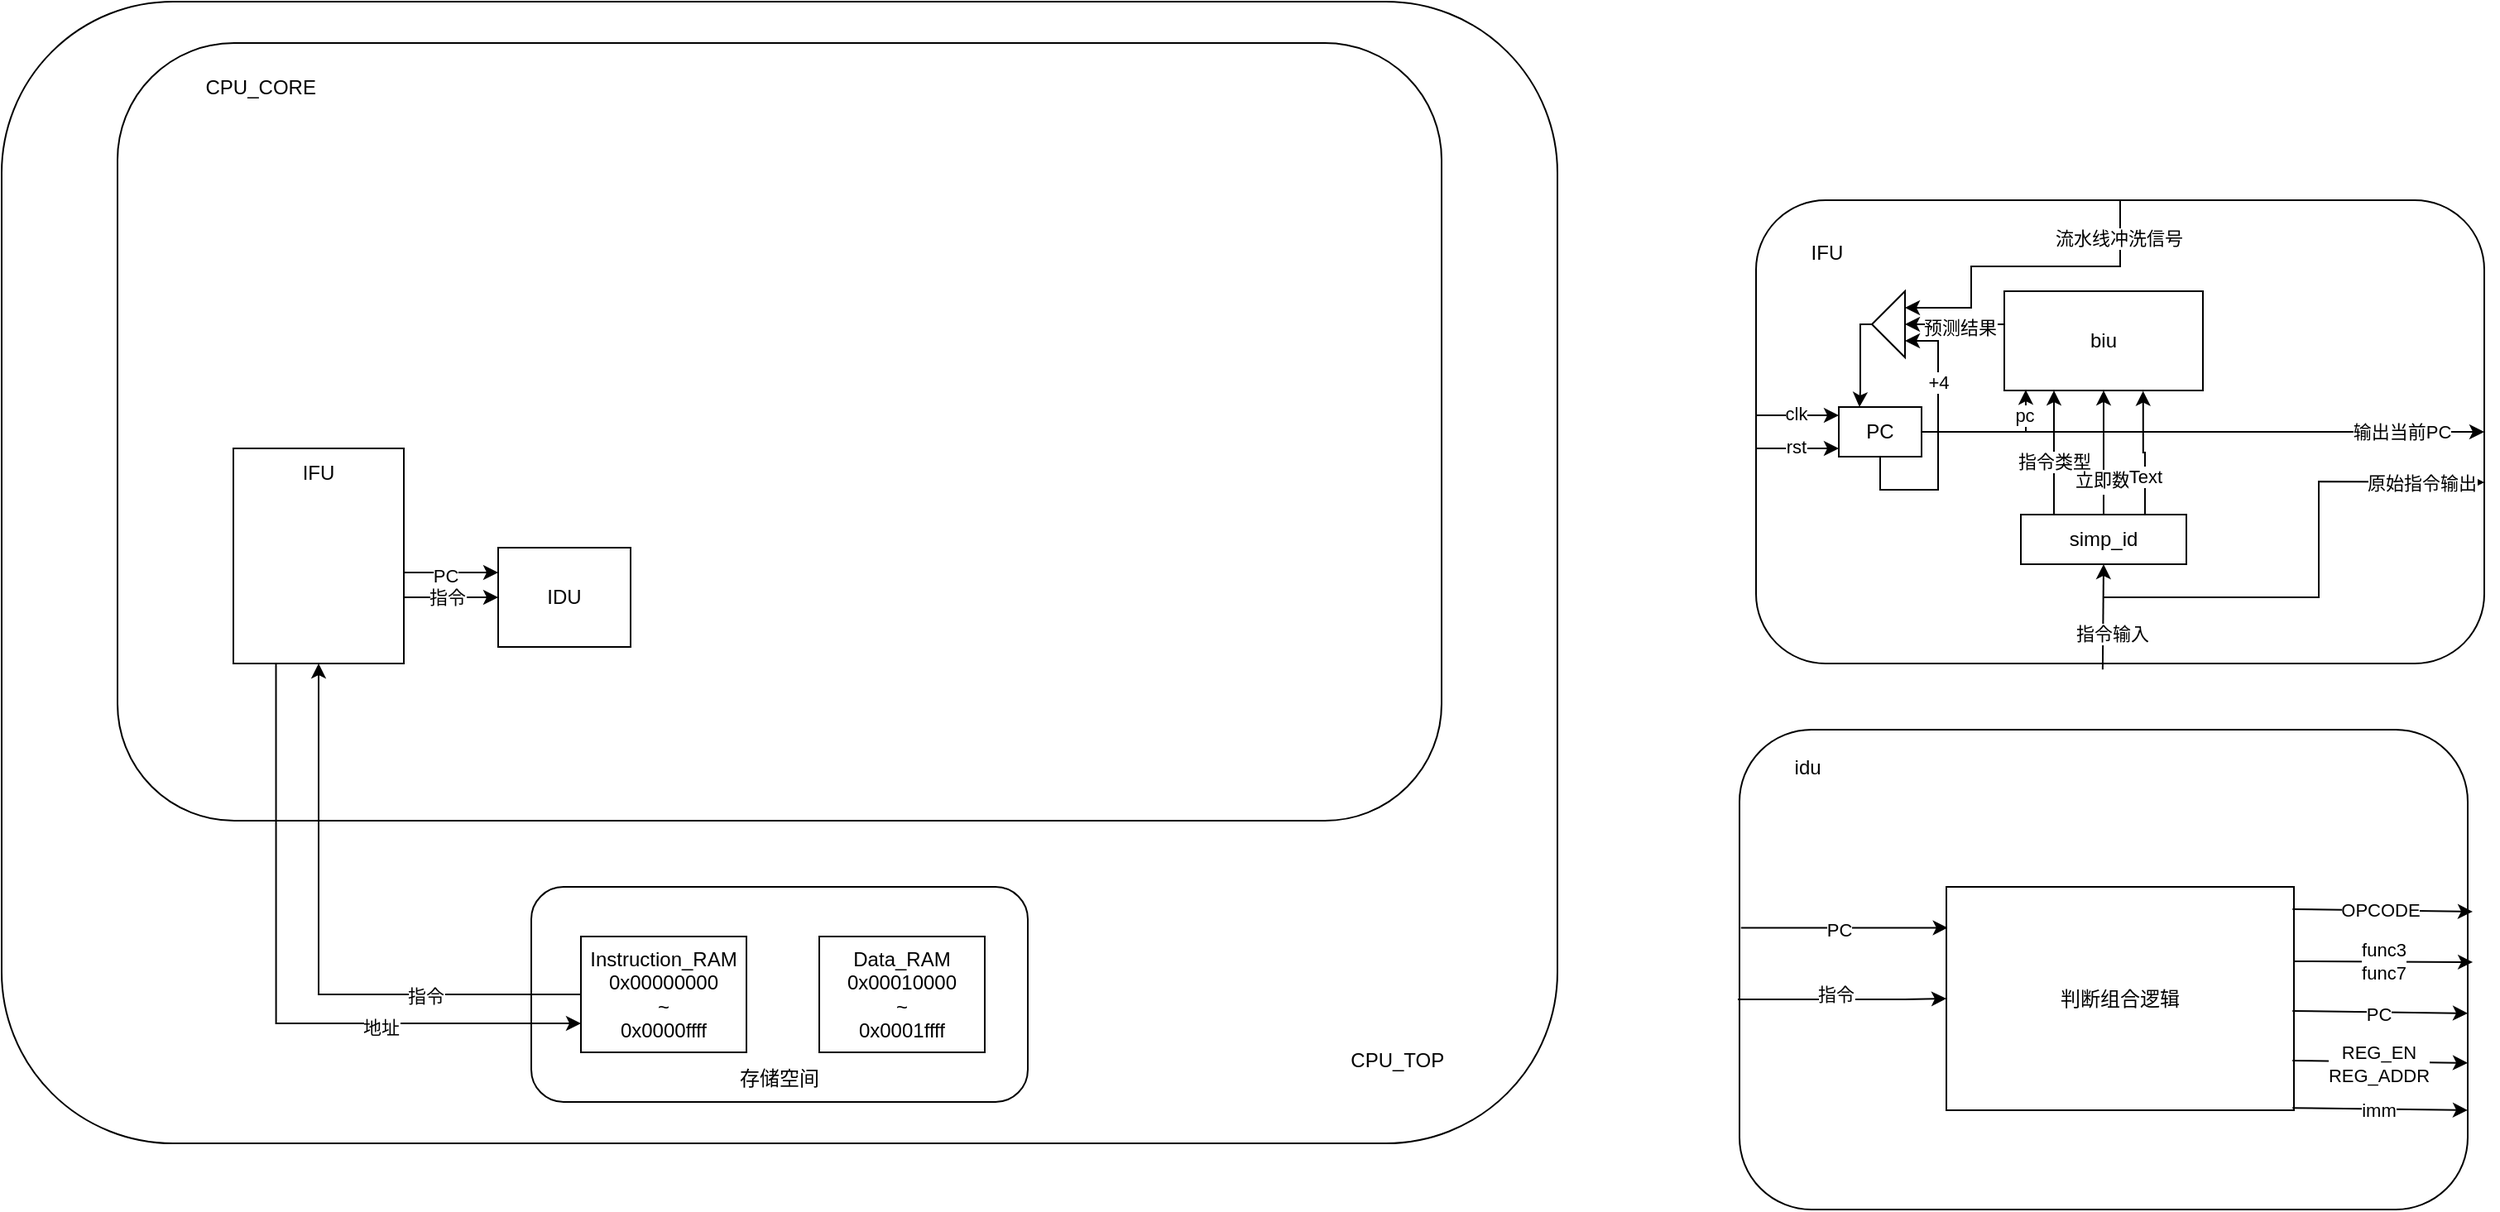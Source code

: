 <mxfile version="26.1.1">
  <diagram name="第 1 页" id="CBWIw415pbZ9zb2ca7yQ">
    <mxGraphModel dx="1844" dy="1842" grid="1" gridSize="10" guides="1" tooltips="1" connect="1" arrows="1" fold="1" page="1" pageScale="1" pageWidth="827" pageHeight="1169" math="0" shadow="0">
      <root>
        <mxCell id="0" />
        <mxCell id="1" parent="0" />
        <mxCell id="wLjQeloLzzBkNL0YK0-c-19" value="&lt;div&gt;&lt;br&gt;&lt;/div&gt;&lt;div&gt;&lt;br&gt;&lt;/div&gt;&lt;div&gt;&lt;br&gt;&lt;/div&gt;&lt;div&gt;&lt;br&gt;&lt;/div&gt;&lt;div&gt;&lt;br&gt;&lt;/div&gt;&lt;div&gt;&lt;br&gt;&lt;/div&gt;&lt;div&gt;&lt;br&gt;&lt;/div&gt;&lt;div&gt;&lt;br&gt;&lt;/div&gt;&lt;div&gt;&lt;br&gt;&lt;/div&gt;&lt;div&gt;&lt;br&gt;&lt;/div&gt;&lt;div&gt;&lt;br&gt;&lt;/div&gt;&lt;div&gt;&lt;br&gt;&lt;/div&gt;&lt;div&gt;&lt;br&gt;&lt;/div&gt;&lt;div&gt;&lt;br&gt;&lt;/div&gt;&lt;div&gt;&lt;br&gt;&lt;/div&gt;&lt;div&gt;&lt;br&gt;&lt;/div&gt;&lt;div&gt;&lt;br&gt;&lt;/div&gt;&lt;div&gt;&lt;br&gt;&lt;/div&gt;&lt;div&gt;&lt;br&gt;&lt;/div&gt;&lt;div&gt;&lt;br&gt;&lt;/div&gt;&lt;div&gt;&lt;br&gt;&lt;/div&gt;&lt;div&gt;&lt;br&gt;&lt;/div&gt;&lt;div&gt;&lt;br&gt;&lt;/div&gt;&lt;div&gt;&lt;br&gt;&lt;/div&gt;&lt;div&gt;&lt;br&gt;&lt;/div&gt;&lt;div&gt;&lt;br&gt;&lt;/div&gt;&lt;div&gt;&lt;br&gt;&lt;/div&gt;&lt;div&gt;&lt;br&gt;&lt;/div&gt;&lt;div&gt;&lt;br&gt;&lt;/div&gt;&lt;div&gt;&lt;br&gt;&lt;/div&gt;&lt;div&gt;&lt;br&gt;&lt;/div&gt;&lt;div&gt;&lt;br&gt;&lt;/div&gt;&lt;div&gt;&lt;br&gt;&lt;/div&gt;&lt;div&gt;&lt;br&gt;&lt;/div&gt;&lt;div&gt;&lt;br&gt;&lt;/div&gt;&lt;div&gt;&lt;br&gt;&lt;/div&gt;&lt;div&gt;&lt;br&gt;&lt;/div&gt;&lt;div&gt;&lt;br&gt;&lt;/div&gt;&lt;div&gt;&lt;br&gt;&lt;/div&gt;&lt;div&gt;&lt;br&gt;&lt;/div&gt;&lt;div&gt;&lt;br&gt;&lt;/div&gt;&amp;nbsp; &amp;nbsp; &amp;nbsp; &amp;nbsp; &amp;nbsp; &amp;nbsp; &amp;nbsp; &amp;nbsp; &amp;nbsp; &amp;nbsp; &amp;nbsp; &amp;nbsp; &amp;nbsp; &amp;nbsp; &amp;nbsp; &amp;nbsp; &amp;nbsp; &amp;nbsp; &amp;nbsp; &amp;nbsp; &amp;nbsp;&lt;span style=&quot;white-space: pre;&quot;&gt;&#x9;&lt;/span&gt;&lt;span style=&quot;white-space: pre;&quot;&gt;&#x9;&lt;/span&gt;&lt;span style=&quot;white-space: pre;&quot;&gt;&#x9;&lt;/span&gt;&lt;span style=&quot;white-space: pre;&quot;&gt;&#x9;&lt;/span&gt;&lt;span style=&quot;white-space: pre;&quot;&gt;&#x9;&lt;/span&gt;&lt;span style=&quot;white-space: pre;&quot;&gt;&#x9;&lt;/span&gt;&lt;span style=&quot;white-space: pre;&quot;&gt;&#x9;&lt;/span&gt;&lt;span style=&quot;white-space: pre;&quot;&gt;&#x9;&lt;/span&gt;&lt;span style=&quot;white-space: pre;&quot;&gt;&#x9;&lt;/span&gt;&lt;span style=&quot;white-space: pre;&quot;&gt;&#x9;&lt;/span&gt;&lt;span style=&quot;white-space: pre;&quot;&gt;&#x9;&lt;/span&gt;&lt;span style=&quot;white-space: pre;&quot;&gt;&#x9;&lt;/span&gt;&lt;span style=&quot;white-space: pre;&quot;&gt;&#x9;&lt;/span&gt;&lt;span style=&quot;white-space: pre;&quot;&gt;&#x9;&lt;/span&gt;&lt;span style=&quot;white-space: pre;&quot;&gt;&#x9;&lt;/span&gt;&lt;span style=&quot;white-space: pre;&quot;&gt;&#x9;&lt;/span&gt;&lt;span style=&quot;white-space: pre;&quot;&gt;&#x9;&lt;/span&gt;&lt;span style=&quot;white-space: pre;&quot;&gt;&#x9;&lt;/span&gt;&lt;span style=&quot;white-space: pre;&quot;&gt;&#x9;&lt;/span&gt;&lt;span style=&quot;white-space: pre;&quot;&gt;&#x9;&lt;/span&gt;&lt;span style=&quot;white-space: pre;&quot;&gt;&#x9;&lt;/span&gt;&lt;span style=&quot;white-space: pre;&quot;&gt;&#x9;&lt;/span&gt;&lt;span style=&quot;white-space: pre;&quot;&gt;&#x9;&lt;/span&gt;CPU_TOP" style="rounded=1;whiteSpace=wrap;html=1;" parent="1" vertex="1">
          <mxGeometry x="-100" y="-440" width="940" height="690" as="geometry" />
        </mxCell>
        <mxCell id="wLjQeloLzzBkNL0YK0-c-12" value="CPU_CORE&lt;span style=&quot;white-space: pre;&quot;&gt;&#x9;&lt;/span&gt;&lt;span style=&quot;white-space: pre;&quot;&gt;&#x9;&lt;/span&gt;&lt;span style=&quot;white-space: pre;&quot;&gt;&#x9;&lt;/span&gt;&lt;span style=&quot;white-space: pre;&quot;&gt;&#x9;&lt;/span&gt;&lt;span style=&quot;white-space: pre;&quot;&gt;&#x9;&lt;/span&gt;&lt;span style=&quot;white-space: pre;&quot;&gt;&#x9;&lt;/span&gt;&lt;span style=&quot;white-space: pre;&quot;&gt;&#x9;&lt;/span&gt;&lt;span style=&quot;white-space: pre;&quot;&gt;&#x9;&lt;/span&gt;&lt;span style=&quot;white-space: pre;&quot;&gt;&#x9;&lt;/span&gt;&lt;span style=&quot;white-space: pre;&quot;&gt;&#x9;&lt;/span&gt;&lt;span style=&quot;white-space: pre;&quot;&gt;&#x9;&lt;/span&gt;&lt;span style=&quot;white-space: pre;&quot;&gt;&#x9;&lt;/span&gt;&lt;span style=&quot;white-space: pre;&quot;&gt;&#x9;&lt;/span&gt;&lt;span style=&quot;white-space: pre;&quot;&gt;&#x9;&lt;/span&gt;&lt;span style=&quot;white-space: pre;&quot;&gt;&#x9;&lt;/span&gt;&lt;span style=&quot;white-space: pre;&quot;&gt;&#x9;&lt;/span&gt;&lt;span style=&quot;white-space: pre;&quot;&gt;&#x9;&lt;/span&gt;&lt;span style=&quot;white-space: pre;&quot;&gt;&#x9;&lt;/span&gt;&lt;span style=&quot;white-space: pre;&quot;&gt;&#x9;&lt;/span&gt;&lt;span style=&quot;white-space: pre;&quot;&gt;&#x9;&lt;/span&gt;&lt;span style=&quot;white-space: pre;&quot;&gt;&#x9;&lt;/span&gt;&lt;span style=&quot;white-space: pre;&quot;&gt;&#x9;&lt;/span&gt;&lt;span style=&quot;white-space: pre;&quot;&gt;&#x9;&lt;/span&gt;&lt;span style=&quot;white-space: pre;&quot;&gt;&#x9;&lt;/span&gt;&lt;div&gt;&lt;br&gt;&lt;/div&gt;&lt;div&gt;&lt;br&gt;&lt;/div&gt;&lt;div&gt;&lt;br&gt;&lt;/div&gt;&lt;div&gt;&lt;br&gt;&lt;/div&gt;&lt;div&gt;&lt;br&gt;&lt;/div&gt;&lt;div&gt;&lt;br&gt;&lt;/div&gt;&lt;div&gt;&lt;br&gt;&lt;/div&gt;&lt;div&gt;&lt;br&gt;&lt;/div&gt;&lt;div&gt;&lt;br&gt;&lt;/div&gt;&lt;div&gt;&lt;br&gt;&lt;/div&gt;&lt;div&gt;&lt;br&gt;&lt;/div&gt;&lt;div&gt;&lt;br&gt;&lt;/div&gt;&lt;div&gt;&lt;br&gt;&lt;/div&gt;&lt;div&gt;&lt;br&gt;&lt;div&gt;&lt;br&gt;&lt;/div&gt;&lt;div&gt;&lt;br&gt;&lt;/div&gt;&lt;div&gt;&lt;br&gt;&lt;/div&gt;&lt;div&gt;&lt;br&gt;&lt;/div&gt;&lt;div&gt;&lt;br&gt;&lt;/div&gt;&lt;div&gt;&lt;br&gt;&lt;/div&gt;&lt;div&gt;&lt;br&gt;&lt;/div&gt;&lt;div&gt;&lt;br&gt;&lt;/div&gt;&lt;div&gt;&lt;br&gt;&lt;/div&gt;&lt;div&gt;&lt;br&gt;&lt;/div&gt;&lt;div&gt;&lt;br&gt;&lt;/div&gt;&lt;div&gt;&lt;br&gt;&lt;/div&gt;&lt;div&gt;&lt;br&gt;&lt;/div&gt;&lt;div&gt;&lt;br&gt;&lt;/div&gt;&lt;div&gt;&lt;br&gt;&lt;/div&gt;&lt;/div&gt;" style="rounded=1;whiteSpace=wrap;html=1;" parent="1" vertex="1">
          <mxGeometry x="-30" y="-415" width="800" height="470" as="geometry" />
        </mxCell>
        <mxCell id="wLjQeloLzzBkNL0YK0-c-11" value="&lt;div&gt;&lt;br&gt;&lt;/div&gt;&lt;div&gt;&lt;br&gt;&lt;/div&gt;&lt;div&gt;&lt;br&gt;&lt;/div&gt;&lt;div&gt;&lt;br&gt;&lt;/div&gt;&lt;div&gt;&lt;br&gt;&lt;/div&gt;&lt;div&gt;&lt;br&gt;&lt;/div&gt;&lt;div&gt;&lt;br&gt;&lt;/div&gt;存储空间" style="rounded=1;whiteSpace=wrap;html=1;" parent="1" vertex="1">
          <mxGeometry x="220" y="95" width="300" height="130" as="geometry" />
        </mxCell>
        <mxCell id="sSZYeHJpaZlJZToj6tJn-16" style="edgeStyle=orthogonalEdgeStyle;rounded=0;orthogonalLoop=1;jettySize=auto;html=1;exitX=0;exitY=0.5;exitDx=0;exitDy=0;entryX=0.5;entryY=1;entryDx=0;entryDy=0;" parent="1" source="wLjQeloLzzBkNL0YK0-c-2" target="wLjQeloLzzBkNL0YK0-c-13" edge="1">
          <mxGeometry relative="1" as="geometry" />
        </mxCell>
        <mxCell id="sSZYeHJpaZlJZToj6tJn-17" value="指令" style="edgeLabel;html=1;align=center;verticalAlign=middle;resizable=0;points=[];" parent="sSZYeHJpaZlJZToj6tJn-16" vertex="1" connectable="0">
          <mxGeometry x="-0.474" y="1" relative="1" as="geometry">
            <mxPoint as="offset" />
          </mxGeometry>
        </mxCell>
        <mxCell id="wLjQeloLzzBkNL0YK0-c-2" value="Instruction_RAM&lt;div&gt;0x00000000&lt;/div&gt;&lt;div&gt;~&lt;br&gt;0x0000ffff&lt;/div&gt;" style="rounded=0;whiteSpace=wrap;html=1;" parent="1" vertex="1">
          <mxGeometry x="250" y="125" width="100" height="70" as="geometry" />
        </mxCell>
        <mxCell id="wLjQeloLzzBkNL0YK0-c-3" value="Data&lt;span style=&quot;background-color: transparent; color: light-dark(rgb(0, 0, 0), rgb(255, 255, 255));&quot;&gt;_RAM&lt;/span&gt;&lt;div&gt;&lt;div&gt;0x00010000&lt;/div&gt;&lt;div&gt;~&lt;br&gt;0x0001ffff&lt;/div&gt;&lt;/div&gt;" style="rounded=0;whiteSpace=wrap;html=1;" parent="1" vertex="1">
          <mxGeometry x="394" y="125" width="100" height="70" as="geometry" />
        </mxCell>
        <mxCell id="sSZYeHJpaZlJZToj6tJn-2" style="edgeStyle=orthogonalEdgeStyle;rounded=0;orthogonalLoop=1;jettySize=auto;html=1;exitX=1;exitY=0.5;exitDx=0;exitDy=0;entryX=0;entryY=0.5;entryDx=0;entryDy=0;" parent="1" source="wLjQeloLzzBkNL0YK0-c-13" target="sSZYeHJpaZlJZToj6tJn-1" edge="1">
          <mxGeometry relative="1" as="geometry">
            <Array as="points">
              <mxPoint x="143" y="-80" />
              <mxPoint x="200" y="-80" />
            </Array>
          </mxGeometry>
        </mxCell>
        <mxCell id="sSZYeHJpaZlJZToj6tJn-3" value="指令" style="edgeLabel;html=1;align=center;verticalAlign=middle;resizable=0;points=[];" parent="sSZYeHJpaZlJZToj6tJn-2" vertex="1" connectable="0">
          <mxGeometry x="0.118" y="-3" relative="1" as="geometry">
            <mxPoint x="5" y="-3" as="offset" />
          </mxGeometry>
        </mxCell>
        <mxCell id="sSZYeHJpaZlJZToj6tJn-14" style="edgeStyle=orthogonalEdgeStyle;rounded=0;orthogonalLoop=1;jettySize=auto;html=1;exitX=0.25;exitY=1;exitDx=0;exitDy=0;entryX=0;entryY=0.75;entryDx=0;entryDy=0;" parent="1" source="wLjQeloLzzBkNL0YK0-c-13" target="wLjQeloLzzBkNL0YK0-c-2" edge="1">
          <mxGeometry relative="1" as="geometry" />
        </mxCell>
        <mxCell id="sSZYeHJpaZlJZToj6tJn-15" value="地址" style="edgeLabel;html=1;align=center;verticalAlign=middle;resizable=0;points=[];" parent="sSZYeHJpaZlJZToj6tJn-14" vertex="1" connectable="0">
          <mxGeometry x="0.395" y="-2" relative="1" as="geometry">
            <mxPoint as="offset" />
          </mxGeometry>
        </mxCell>
        <mxCell id="sSZYeHJpaZlJZToj6tJn-50" style="edgeStyle=orthogonalEdgeStyle;rounded=0;orthogonalLoop=1;jettySize=auto;html=1;exitX=1;exitY=0.5;exitDx=0;exitDy=0;entryX=0;entryY=0.25;entryDx=0;entryDy=0;" parent="1" source="wLjQeloLzzBkNL0YK0-c-13" target="sSZYeHJpaZlJZToj6tJn-1" edge="1">
          <mxGeometry relative="1" as="geometry">
            <Array as="points">
              <mxPoint x="143" y="-95" />
            </Array>
          </mxGeometry>
        </mxCell>
        <mxCell id="sSZYeHJpaZlJZToj6tJn-51" value="PC" style="edgeLabel;html=1;align=center;verticalAlign=middle;resizable=0;points=[];" parent="sSZYeHJpaZlJZToj6tJn-50" vertex="1" connectable="0">
          <mxGeometry x="0.032" y="-2" relative="1" as="geometry">
            <mxPoint as="offset" />
          </mxGeometry>
        </mxCell>
        <mxCell id="wLjQeloLzzBkNL0YK0-c-13" value="IFU&lt;div&gt;&lt;br&gt;&lt;/div&gt;&lt;div&gt;&lt;br&gt;&lt;/div&gt;&lt;div&gt;&lt;br&gt;&lt;/div&gt;&lt;div&gt;&lt;br&gt;&lt;/div&gt;&lt;div&gt;&lt;br&gt;&lt;/div&gt;&lt;div&gt;&lt;div&gt;&lt;br&gt;&lt;/div&gt;&lt;div&gt;&lt;br&gt;&lt;/div&gt;&lt;/div&gt;" style="rounded=0;whiteSpace=wrap;html=1;" parent="1" vertex="1">
          <mxGeometry x="40" y="-170" width="103" height="130" as="geometry" />
        </mxCell>
        <mxCell id="sSZYeHJpaZlJZToj6tJn-1" value="IDU" style="rounded=0;whiteSpace=wrap;html=1;" parent="1" vertex="1">
          <mxGeometry x="200" y="-110" width="80" height="60" as="geometry" />
        </mxCell>
        <mxCell id="sSZYeHJpaZlJZToj6tJn-18" value="IFU&lt;span style=&quot;white-space: pre;&quot;&gt;&#x9;&lt;/span&gt;&lt;span style=&quot;white-space: pre;&quot;&gt;&#x9;&lt;/span&gt;&lt;span style=&quot;white-space: pre;&quot;&gt;&#x9;&lt;/span&gt;&lt;span style=&quot;white-space: pre;&quot;&gt;&#x9;&lt;/span&gt;&lt;span style=&quot;white-space: pre;&quot;&gt;&#x9;&lt;/span&gt;&lt;span style=&quot;white-space: pre;&quot;&gt;&#x9;&lt;/span&gt;&lt;span style=&quot;white-space: pre;&quot;&gt;&#x9;&lt;/span&gt;&lt;span style=&quot;white-space: pre;&quot;&gt;&#x9;&lt;/span&gt;&lt;span style=&quot;white-space: pre;&quot;&gt;&#x9;&lt;/span&gt;&lt;span style=&quot;white-space: pre;&quot;&gt;&#x9;&lt;/span&gt;&lt;span style=&quot;white-space: pre;&quot;&gt;&#x9;&lt;/span&gt;&lt;span style=&quot;white-space: pre;&quot;&gt;&#x9;&lt;/span&gt;&lt;span style=&quot;white-space: pre;&quot;&gt;&#x9;&lt;/span&gt;&lt;span style=&quot;white-space: pre;&quot;&gt;&#x9;&lt;/span&gt;&lt;div&gt;&lt;br&gt;&lt;/div&gt;&lt;div&gt;&lt;br&gt;&lt;/div&gt;&lt;div&gt;&lt;br&gt;&lt;/div&gt;&lt;div&gt;&lt;br&gt;&lt;/div&gt;&lt;div&gt;&lt;br&gt;&lt;/div&gt;&lt;div&gt;&lt;br&gt;&lt;/div&gt;&lt;div&gt;&lt;br&gt;&lt;/div&gt;&lt;div&gt;&lt;br&gt;&lt;/div&gt;&lt;div&gt;&lt;br&gt;&lt;/div&gt;&lt;div&gt;&lt;br&gt;&lt;/div&gt;&lt;div&gt;&lt;br&gt;&lt;/div&gt;&lt;div&gt;&lt;br&gt;&lt;/div&gt;&lt;div&gt;&lt;br&gt;&lt;/div&gt;&lt;div&gt;&lt;br&gt;&lt;/div&gt;&lt;div&gt;&lt;br&gt;&lt;/div&gt;" style="rounded=1;whiteSpace=wrap;html=1;" parent="1" vertex="1">
          <mxGeometry x="960" y="-320" width="440" height="280" as="geometry" />
        </mxCell>
        <mxCell id="sSZYeHJpaZlJZToj6tJn-69" style="edgeStyle=orthogonalEdgeStyle;rounded=0;orthogonalLoop=1;jettySize=auto;html=1;exitX=0.5;exitY=0;exitDx=0;exitDy=0;entryX=0;entryY=0.75;entryDx=0;entryDy=0;" parent="1" source="sSZYeHJpaZlJZToj6tJn-18" target="sSZYeHJpaZlJZToj6tJn-49" edge="1">
          <mxGeometry relative="1" as="geometry">
            <Array as="points">
              <mxPoint x="1180" y="-280" />
              <mxPoint x="1090" y="-280" />
              <mxPoint x="1090" y="-255" />
            </Array>
          </mxGeometry>
        </mxCell>
        <mxCell id="sSZYeHJpaZlJZToj6tJn-71" value="流水线冲洗信号" style="edgeLabel;html=1;align=center;verticalAlign=middle;resizable=0;points=[];" parent="sSZYeHJpaZlJZToj6tJn-69" vertex="1" connectable="0">
          <mxGeometry x="-0.771" y="-1" relative="1" as="geometry">
            <mxPoint as="offset" />
          </mxGeometry>
        </mxCell>
        <mxCell id="sSZYeHJpaZlJZToj6tJn-73" style="edgeStyle=orthogonalEdgeStyle;rounded=0;orthogonalLoop=1;jettySize=auto;html=1;exitX=0.5;exitY=1;exitDx=0;exitDy=0;entryX=0;entryY=0.25;entryDx=0;entryDy=0;" parent="1" source="sSZYeHJpaZlJZToj6tJn-47" target="sSZYeHJpaZlJZToj6tJn-49" edge="1">
          <mxGeometry relative="1" as="geometry" />
        </mxCell>
        <mxCell id="sSZYeHJpaZlJZToj6tJn-74" value="+4" style="edgeLabel;html=1;align=center;verticalAlign=middle;resizable=0;points=[];" parent="sSZYeHJpaZlJZToj6tJn-73" vertex="1" connectable="0">
          <mxGeometry x="-0.496" y="-1" relative="1" as="geometry">
            <mxPoint x="13" y="-66" as="offset" />
          </mxGeometry>
        </mxCell>
        <mxCell id="sSZYeHJpaZlJZToj6tJn-47" value="PC" style="rounded=0;whiteSpace=wrap;html=1;" parent="1" vertex="1">
          <mxGeometry x="1010" y="-195" width="50" height="30" as="geometry" />
        </mxCell>
        <mxCell id="sSZYeHJpaZlJZToj6tJn-48" style="edgeStyle=orthogonalEdgeStyle;rounded=0;orthogonalLoop=1;jettySize=auto;html=1;exitX=1;exitY=0.5;exitDx=0;exitDy=0;entryX=0.25;entryY=0;entryDx=0;entryDy=0;" parent="1" source="sSZYeHJpaZlJZToj6tJn-49" target="sSZYeHJpaZlJZToj6tJn-47" edge="1">
          <mxGeometry relative="1" as="geometry">
            <Array as="points">
              <mxPoint x="1023" y="-245" />
              <mxPoint x="1023" y="-205" />
            </Array>
          </mxGeometry>
        </mxCell>
        <mxCell id="sSZYeHJpaZlJZToj6tJn-49" value="" style="triangle;whiteSpace=wrap;html=1;rotation=-180;" parent="1" vertex="1">
          <mxGeometry x="1030" y="-265" width="20" height="40" as="geometry" />
        </mxCell>
        <mxCell id="sSZYeHJpaZlJZToj6tJn-52" value="" style="endArrow=classic;html=1;rounded=0;entryX=0.5;entryY=1;entryDx=0;entryDy=0;exitX=0.476;exitY=1.013;exitDx=0;exitDy=0;exitPerimeter=0;" parent="1" source="sSZYeHJpaZlJZToj6tJn-18" target="sSZYeHJpaZlJZToj6tJn-58" edge="1">
          <mxGeometry width="50" height="50" relative="1" as="geometry">
            <mxPoint x="1130" y="-39" as="sourcePoint" />
            <mxPoint x="1135" y="-99" as="targetPoint" />
            <Array as="points" />
          </mxGeometry>
        </mxCell>
        <mxCell id="sSZYeHJpaZlJZToj6tJn-54" value="指令输入" style="edgeLabel;html=1;align=center;verticalAlign=middle;resizable=0;points=[];" parent="sSZYeHJpaZlJZToj6tJn-52" vertex="1" connectable="0">
          <mxGeometry x="0.093" y="-3" relative="1" as="geometry">
            <mxPoint x="2" y="13" as="offset" />
          </mxGeometry>
        </mxCell>
        <mxCell id="sSZYeHJpaZlJZToj6tJn-53" value="" style="endArrow=classic;html=1;rounded=0;entryX=1;entryY=0.5;entryDx=0;entryDy=0;exitX=1;exitY=0.5;exitDx=0;exitDy=0;" parent="1" source="sSZYeHJpaZlJZToj6tJn-47" target="sSZYeHJpaZlJZToj6tJn-18" edge="1">
          <mxGeometry width="50" height="50" relative="1" as="geometry">
            <mxPoint x="1380" y="-185" as="sourcePoint" />
            <mxPoint x="1370" y="-265" as="targetPoint" />
            <Array as="points">
              <mxPoint x="1120" y="-180" />
            </Array>
          </mxGeometry>
        </mxCell>
        <mxCell id="sSZYeHJpaZlJZToj6tJn-57" value="输出当前PC" style="edgeLabel;html=1;align=center;verticalAlign=middle;resizable=0;points=[];" parent="sSZYeHJpaZlJZToj6tJn-53" vertex="1" connectable="0">
          <mxGeometry x="-0.036" y="-3" relative="1" as="geometry">
            <mxPoint x="126" y="-3" as="offset" />
          </mxGeometry>
        </mxCell>
        <mxCell id="sSZYeHJpaZlJZToj6tJn-62" style="edgeStyle=orthogonalEdgeStyle;rounded=0;orthogonalLoop=1;jettySize=auto;html=1;exitX=0.25;exitY=0;exitDx=0;exitDy=0;entryX=0.25;entryY=1;entryDx=0;entryDy=0;" parent="1" source="sSZYeHJpaZlJZToj6tJn-58" target="sSZYeHJpaZlJZToj6tJn-61" edge="1">
          <mxGeometry relative="1" as="geometry">
            <Array as="points">
              <mxPoint x="1140" y="-130" />
            </Array>
          </mxGeometry>
        </mxCell>
        <mxCell id="sSZYeHJpaZlJZToj6tJn-66" value="指令类型" style="edgeLabel;html=1;align=center;verticalAlign=middle;resizable=0;points=[];" parent="sSZYeHJpaZlJZToj6tJn-62" vertex="1" connectable="0">
          <mxGeometry x="-0.066" relative="1" as="geometry">
            <mxPoint as="offset" />
          </mxGeometry>
        </mxCell>
        <mxCell id="sSZYeHJpaZlJZToj6tJn-63" style="edgeStyle=orthogonalEdgeStyle;rounded=0;orthogonalLoop=1;jettySize=auto;html=1;exitX=0.5;exitY=0;exitDx=0;exitDy=0;entryX=0.5;entryY=1;entryDx=0;entryDy=0;" parent="1" source="sSZYeHJpaZlJZToj6tJn-58" target="sSZYeHJpaZlJZToj6tJn-61" edge="1">
          <mxGeometry relative="1" as="geometry">
            <Array as="points">
              <mxPoint x="1170" y="-160" />
              <mxPoint x="1170" y="-160" />
            </Array>
          </mxGeometry>
        </mxCell>
        <mxCell id="sSZYeHJpaZlJZToj6tJn-67" value="Text" style="edgeLabel;html=1;align=center;verticalAlign=middle;resizable=0;points=[];" parent="sSZYeHJpaZlJZToj6tJn-63" vertex="1" connectable="0">
          <mxGeometry x="-0.207" y="2" relative="1" as="geometry">
            <mxPoint y="10" as="offset" />
          </mxGeometry>
        </mxCell>
        <mxCell id="sSZYeHJpaZlJZToj6tJn-79" value="立即数" style="edgeLabel;html=1;align=center;verticalAlign=middle;resizable=0;points=[];" parent="sSZYeHJpaZlJZToj6tJn-63" vertex="1" connectable="0">
          <mxGeometry x="-0.429" y="1" relative="1" as="geometry">
            <mxPoint as="offset" />
          </mxGeometry>
        </mxCell>
        <mxCell id="sSZYeHJpaZlJZToj6tJn-58" value="simp_id" style="rounded=0;whiteSpace=wrap;html=1;" parent="1" vertex="1">
          <mxGeometry x="1120" y="-130" width="100" height="30" as="geometry" />
        </mxCell>
        <mxCell id="sSZYeHJpaZlJZToj6tJn-60" value="" style="endArrow=classic;html=1;rounded=0;entryX=1;entryY=0.609;entryDx=0;entryDy=0;entryPerimeter=0;" parent="1" target="sSZYeHJpaZlJZToj6tJn-18" edge="1">
          <mxGeometry width="50" height="50" relative="1" as="geometry">
            <mxPoint x="1170" y="-80" as="sourcePoint" />
            <mxPoint x="1250" y="-150" as="targetPoint" />
            <Array as="points">
              <mxPoint x="1300" y="-80" />
              <mxPoint x="1300" y="-150" />
            </Array>
          </mxGeometry>
        </mxCell>
        <mxCell id="sSZYeHJpaZlJZToj6tJn-75" value="原始指令输出" style="edgeLabel;html=1;align=center;verticalAlign=middle;resizable=0;points=[];" parent="sSZYeHJpaZlJZToj6tJn-60" vertex="1" connectable="0">
          <mxGeometry x="0.742" relative="1" as="geometry">
            <mxPoint as="offset" />
          </mxGeometry>
        </mxCell>
        <mxCell id="sSZYeHJpaZlJZToj6tJn-70" style="edgeStyle=orthogonalEdgeStyle;rounded=0;orthogonalLoop=1;jettySize=auto;html=1;exitX=0;exitY=0.5;exitDx=0;exitDy=0;entryX=0;entryY=0.5;entryDx=0;entryDy=0;" parent="1" source="sSZYeHJpaZlJZToj6tJn-61" target="sSZYeHJpaZlJZToj6tJn-49" edge="1">
          <mxGeometry relative="1" as="geometry">
            <Array as="points">
              <mxPoint x="1110" y="-245" />
            </Array>
          </mxGeometry>
        </mxCell>
        <mxCell id="sSZYeHJpaZlJZToj6tJn-72" value="预测结果" style="edgeLabel;html=1;align=center;verticalAlign=middle;resizable=0;points=[];" parent="sSZYeHJpaZlJZToj6tJn-70" vertex="1" connectable="0">
          <mxGeometry x="0.077" y="2" relative="1" as="geometry">
            <mxPoint as="offset" />
          </mxGeometry>
        </mxCell>
        <mxCell id="sSZYeHJpaZlJZToj6tJn-61" value="biu" style="rounded=0;whiteSpace=wrap;html=1;" parent="1" vertex="1">
          <mxGeometry x="1110" y="-265" width="120" height="60" as="geometry" />
        </mxCell>
        <mxCell id="sSZYeHJpaZlJZToj6tJn-68" style="edgeStyle=orthogonalEdgeStyle;rounded=0;orthogonalLoop=1;jettySize=auto;html=1;exitX=0.75;exitY=0;exitDx=0;exitDy=0;entryX=0.699;entryY=1.005;entryDx=0;entryDy=0;entryPerimeter=0;" parent="1" source="sSZYeHJpaZlJZToj6tJn-58" target="sSZYeHJpaZlJZToj6tJn-61" edge="1">
          <mxGeometry relative="1" as="geometry" />
        </mxCell>
        <mxCell id="sSZYeHJpaZlJZToj6tJn-80" value="Text" style="edgeLabel;html=1;align=center;verticalAlign=middle;resizable=0;points=[];" parent="sSZYeHJpaZlJZToj6tJn-68" vertex="1" connectable="0">
          <mxGeometry x="-0.383" relative="1" as="geometry">
            <mxPoint as="offset" />
          </mxGeometry>
        </mxCell>
        <mxCell id="sSZYeHJpaZlJZToj6tJn-76" value="" style="endArrow=classic;html=1;rounded=0;entryX=0.108;entryY=0.993;entryDx=0;entryDy=0;entryPerimeter=0;" parent="1" target="sSZYeHJpaZlJZToj6tJn-61" edge="1">
          <mxGeometry width="50" height="50" relative="1" as="geometry">
            <mxPoint x="1123" y="-180" as="sourcePoint" />
            <mxPoint x="1210" y="-140" as="targetPoint" />
          </mxGeometry>
        </mxCell>
        <mxCell id="sSZYeHJpaZlJZToj6tJn-78" value="pc" style="edgeLabel;html=1;align=center;verticalAlign=middle;resizable=0;points=[];" parent="sSZYeHJpaZlJZToj6tJn-76" vertex="1" connectable="0">
          <mxGeometry x="-0.182" y="1" relative="1" as="geometry">
            <mxPoint as="offset" />
          </mxGeometry>
        </mxCell>
        <mxCell id="sSZYeHJpaZlJZToj6tJn-82" value="idu&lt;span style=&quot;white-space: pre;&quot;&gt;&#x9;&lt;/span&gt;&lt;span style=&quot;white-space: pre;&quot;&gt;&#x9;&lt;/span&gt;&lt;span style=&quot;white-space: pre;&quot;&gt;&#x9;&lt;/span&gt;&lt;span style=&quot;white-space: pre;&quot;&gt;&#x9;&lt;/span&gt;&lt;span style=&quot;white-space: pre;&quot;&gt;&#x9;&lt;/span&gt;&lt;span style=&quot;white-space: pre;&quot;&gt;&#x9;&lt;/span&gt;&lt;span style=&quot;white-space: pre;&quot;&gt;&#x9;&lt;/span&gt;&lt;span style=&quot;white-space: pre;&quot;&gt;&#x9;&lt;/span&gt;&lt;span style=&quot;white-space: pre;&quot;&gt;&#x9;&lt;/span&gt;&lt;span style=&quot;white-space: pre;&quot;&gt;&#x9;&lt;/span&gt;&lt;span style=&quot;white-space: pre;&quot;&gt;&#x9;&lt;/span&gt;&lt;span style=&quot;white-space: pre;&quot;&gt;&#x9;&lt;/span&gt;&lt;span style=&quot;white-space: pre;&quot;&gt;&#x9;&lt;/span&gt;&lt;span style=&quot;white-space: pre;&quot;&gt;&#x9;&lt;/span&gt;&lt;div&gt;&lt;br&gt;&lt;/div&gt;&lt;div&gt;&lt;div&gt;&lt;br&gt;&lt;/div&gt;&lt;div&gt;&lt;br&gt;&lt;/div&gt;&lt;div&gt;&lt;br&gt;&lt;/div&gt;&lt;div&gt;&lt;br&gt;&lt;/div&gt;&lt;div&gt;&lt;br&gt;&lt;/div&gt;&lt;div&gt;&lt;br&gt;&lt;/div&gt;&lt;div&gt;&lt;br&gt;&lt;/div&gt;&lt;div&gt;&lt;br&gt;&lt;/div&gt;&lt;div&gt;&lt;br&gt;&lt;/div&gt;&lt;div&gt;&lt;br&gt;&lt;/div&gt;&lt;div&gt;&lt;br&gt;&lt;/div&gt;&lt;div&gt;&lt;br&gt;&lt;/div&gt;&lt;div&gt;&lt;br&gt;&lt;/div&gt;&lt;div&gt;&lt;br&gt;&lt;/div&gt;&lt;div&gt;&lt;br&gt;&lt;/div&gt;&lt;div&gt;&lt;br&gt;&lt;/div&gt;&lt;/div&gt;" style="rounded=1;whiteSpace=wrap;html=1;" parent="1" vertex="1">
          <mxGeometry x="950" width="440" height="290" as="geometry" />
        </mxCell>
        <mxCell id="sSZYeHJpaZlJZToj6tJn-85" value="" style="endArrow=classic;html=1;rounded=0;exitX=0.002;exitY=0.413;exitDx=0;exitDy=0;exitPerimeter=0;entryX=0.004;entryY=0.183;entryDx=0;entryDy=0;entryPerimeter=0;" parent="1" source="sSZYeHJpaZlJZToj6tJn-82" target="sSZYeHJpaZlJZToj6tJn-89" edge="1">
          <mxGeometry width="50" height="50" relative="1" as="geometry">
            <mxPoint x="950.0" y="117.11" as="sourcePoint" />
            <mxPoint x="1072.92" y="125" as="targetPoint" />
          </mxGeometry>
        </mxCell>
        <mxCell id="sSZYeHJpaZlJZToj6tJn-87" value="PC" style="edgeLabel;html=1;align=center;verticalAlign=middle;resizable=0;points=[];" parent="sSZYeHJpaZlJZToj6tJn-85" vertex="1" connectable="0">
          <mxGeometry x="-0.272" y="-1" relative="1" as="geometry">
            <mxPoint x="13" as="offset" />
          </mxGeometry>
        </mxCell>
        <mxCell id="sSZYeHJpaZlJZToj6tJn-86" value="" style="endArrow=classic;html=1;rounded=0;entryX=0;entryY=0.5;entryDx=0;entryDy=0;" parent="1" target="sSZYeHJpaZlJZToj6tJn-89" edge="1">
          <mxGeometry width="50" height="50" relative="1" as="geometry">
            <mxPoint x="949" y="163" as="sourcePoint" />
            <mxPoint x="1000" y="160" as="targetPoint" />
            <Array as="points">
              <mxPoint x="1050" y="163" />
            </Array>
          </mxGeometry>
        </mxCell>
        <mxCell id="sSZYeHJpaZlJZToj6tJn-88" value="指令" style="edgeLabel;html=1;align=center;verticalAlign=middle;resizable=0;points=[];" parent="sSZYeHJpaZlJZToj6tJn-86" vertex="1" connectable="0">
          <mxGeometry x="-0.061" y="-4" relative="1" as="geometry">
            <mxPoint y="-7" as="offset" />
          </mxGeometry>
        </mxCell>
        <mxCell id="sSZYeHJpaZlJZToj6tJn-89" value="判断组合逻辑" style="rounded=0;whiteSpace=wrap;html=1;" parent="1" vertex="1">
          <mxGeometry x="1075" y="95" width="210" height="135" as="geometry" />
        </mxCell>
        <mxCell id="sSZYeHJpaZlJZToj6tJn-90" value="" style="endArrow=classic;html=1;rounded=0;exitX=0.996;exitY=0.1;exitDx=0;exitDy=0;exitPerimeter=0;" parent="1" source="sSZYeHJpaZlJZToj6tJn-89" edge="1">
          <mxGeometry width="50" height="50" relative="1" as="geometry">
            <mxPoint x="1290" y="110" as="sourcePoint" />
            <mxPoint x="1393" y="110" as="targetPoint" />
          </mxGeometry>
        </mxCell>
        <mxCell id="sSZYeHJpaZlJZToj6tJn-91" value="PC" style="edgeLabel;html=1;align=center;verticalAlign=middle;resizable=0;points=[];" parent="sSZYeHJpaZlJZToj6tJn-90" vertex="1" connectable="0">
          <mxGeometry x="-0.272" y="-1" relative="1" as="geometry">
            <mxPoint x="13" as="offset" />
          </mxGeometry>
        </mxCell>
        <mxCell id="sSZYeHJpaZlJZToj6tJn-98" value="OPCODE" style="edgeLabel;html=1;align=center;verticalAlign=middle;resizable=0;points=[];" parent="sSZYeHJpaZlJZToj6tJn-90" vertex="1" connectable="0">
          <mxGeometry x="-0.022" relative="1" as="geometry">
            <mxPoint as="offset" />
          </mxGeometry>
        </mxCell>
        <mxCell id="sSZYeHJpaZlJZToj6tJn-94" value="func3&lt;div&gt;func7&lt;/div&gt;" style="endArrow=classic;html=1;rounded=0;exitX=1;exitY=0.5;exitDx=0;exitDy=0;entryX=1.007;entryY=0.562;entryDx=0;entryDy=0;entryPerimeter=0;" parent="1" edge="1">
          <mxGeometry width="50" height="50" relative="1" as="geometry">
            <mxPoint x="1285" y="140" as="sourcePoint" />
            <mxPoint x="1393.08" y="140.48" as="targetPoint" />
          </mxGeometry>
        </mxCell>
        <mxCell id="sSZYeHJpaZlJZToj6tJn-96" value="" style="endArrow=classic;html=1;rounded=0;entryX=1.002;entryY=0.673;entryDx=0;entryDy=0;entryPerimeter=0;exitX=0.007;exitY=0.359;exitDx=0;exitDy=0;exitPerimeter=0;" parent="1" edge="1">
          <mxGeometry width="50" height="50" relative="1" as="geometry">
            <mxPoint x="1284.12" y="170" as="sourcePoint" />
            <mxPoint x="1390" y="171.42" as="targetPoint" />
          </mxGeometry>
        </mxCell>
        <mxCell id="sSZYeHJpaZlJZToj6tJn-97" value="PC" style="edgeLabel;html=1;align=center;verticalAlign=middle;resizable=0;points=[];" parent="sSZYeHJpaZlJZToj6tJn-96" vertex="1" connectable="0">
          <mxGeometry x="-0.272" y="-1" relative="1" as="geometry">
            <mxPoint x="13" as="offset" />
          </mxGeometry>
        </mxCell>
        <mxCell id="sSZYeHJpaZlJZToj6tJn-99" value="" style="endArrow=classic;html=1;rounded=0;entryX=1.002;entryY=0.673;entryDx=0;entryDy=0;entryPerimeter=0;exitX=0.007;exitY=0.359;exitDx=0;exitDy=0;exitPerimeter=0;" parent="1" edge="1">
          <mxGeometry width="50" height="50" relative="1" as="geometry">
            <mxPoint x="1284.12" y="200" as="sourcePoint" />
            <mxPoint x="1390" y="201.42" as="targetPoint" />
          </mxGeometry>
        </mxCell>
        <mxCell id="sSZYeHJpaZlJZToj6tJn-100" value="REG_EN&lt;div&gt;REG_ADDR&lt;/div&gt;" style="edgeLabel;html=1;align=center;verticalAlign=middle;resizable=0;points=[];" parent="sSZYeHJpaZlJZToj6tJn-99" vertex="1" connectable="0">
          <mxGeometry x="-0.272" y="-1" relative="1" as="geometry">
            <mxPoint x="13" as="offset" />
          </mxGeometry>
        </mxCell>
        <mxCell id="sSZYeHJpaZlJZToj6tJn-102" value="" style="endArrow=classic;html=1;rounded=0;entryX=1.002;entryY=0.673;entryDx=0;entryDy=0;entryPerimeter=0;exitX=0.007;exitY=0.359;exitDx=0;exitDy=0;exitPerimeter=0;" parent="1" edge="1">
          <mxGeometry width="50" height="50" relative="1" as="geometry">
            <mxPoint x="1284.12" y="228.58" as="sourcePoint" />
            <mxPoint x="1390" y="230.0" as="targetPoint" />
          </mxGeometry>
        </mxCell>
        <mxCell id="sSZYeHJpaZlJZToj6tJn-103" value="imm" style="edgeLabel;html=1;align=center;verticalAlign=middle;resizable=0;points=[];" parent="sSZYeHJpaZlJZToj6tJn-102" vertex="1" connectable="0">
          <mxGeometry x="-0.272" y="-1" relative="1" as="geometry">
            <mxPoint x="13" as="offset" />
          </mxGeometry>
        </mxCell>
        <mxCell id="sSZYeHJpaZlJZToj6tJn-104" value="" style="endArrow=classic;html=1;rounded=0;" parent="1" edge="1">
          <mxGeometry width="50" height="50" relative="1" as="geometry">
            <mxPoint x="960" y="-190" as="sourcePoint" />
            <mxPoint x="1010" y="-190" as="targetPoint" />
          </mxGeometry>
        </mxCell>
        <mxCell id="sSZYeHJpaZlJZToj6tJn-105" value="clk" style="edgeLabel;html=1;align=center;verticalAlign=middle;resizable=0;points=[];" parent="sSZYeHJpaZlJZToj6tJn-104" vertex="1" connectable="0">
          <mxGeometry x="-0.035" y="1" relative="1" as="geometry">
            <mxPoint as="offset" />
          </mxGeometry>
        </mxCell>
        <mxCell id="sSZYeHJpaZlJZToj6tJn-106" value="" style="endArrow=classic;html=1;rounded=0;" parent="1" edge="1">
          <mxGeometry width="50" height="50" relative="1" as="geometry">
            <mxPoint x="960" y="-170" as="sourcePoint" />
            <mxPoint x="1010" y="-170" as="targetPoint" />
          </mxGeometry>
        </mxCell>
        <mxCell id="sSZYeHJpaZlJZToj6tJn-107" value="rst" style="edgeLabel;html=1;align=center;verticalAlign=middle;resizable=0;points=[];" parent="sSZYeHJpaZlJZToj6tJn-106" vertex="1" connectable="0">
          <mxGeometry x="-0.035" y="1" relative="1" as="geometry">
            <mxPoint as="offset" />
          </mxGeometry>
        </mxCell>
      </root>
    </mxGraphModel>
  </diagram>
</mxfile>
